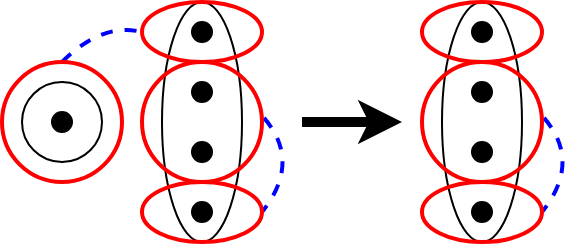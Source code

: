 <mxfile version="26.1.1">
  <diagram name="Page-1" id="J_8jPDjQmSe_VYdiCz8E">
    <mxGraphModel dx="238" dy="353" grid="1" gridSize="10" guides="1" tooltips="1" connect="1" arrows="1" fold="1" page="1" pageScale="1" pageWidth="160" pageHeight="120" math="0" shadow="0">
      <root>
        <mxCell id="0" />
        <mxCell id="1" parent="0" />
        <mxCell id="bKn-HVYRaOfpSE3k-fgb-11" value="" style="endArrow=none;dashed=1;html=1;rounded=0;entryX=0;entryY=0.5;entryDx=0;entryDy=0;exitX=0.5;exitY=0;exitDx=0;exitDy=0;curved=1;strokeColor=#0000FF;strokeWidth=2;" parent="1" source="bKn-HVYRaOfpSE3k-fgb-2" target="bKn-HVYRaOfpSE3k-fgb-3" edge="1">
          <mxGeometry width="50" height="50" relative="1" as="geometry">
            <mxPoint x="210" y="70" as="sourcePoint" />
            <mxPoint x="260" y="20" as="targetPoint" />
            <Array as="points">
              <mxPoint x="230" y="10" />
            </Array>
          </mxGeometry>
        </mxCell>
        <mxCell id="bKn-HVYRaOfpSE3k-fgb-15" value="" style="endArrow=none;dashed=1;html=1;rounded=0;entryX=1;entryY=0.5;entryDx=0;entryDy=0;exitX=1.017;exitY=0.466;exitDx=0;exitDy=0;curved=1;strokeColor=#0000FF;exitPerimeter=0;strokeWidth=2;" parent="1" source="bKn-HVYRaOfpSE3k-fgb-1" target="bKn-HVYRaOfpSE3k-fgb-4" edge="1">
          <mxGeometry width="50" height="50" relative="1" as="geometry">
            <mxPoint x="231" y="49" as="sourcePoint" />
            <mxPoint x="260" y="25" as="targetPoint" />
            <Array as="points">
              <mxPoint x="330" y="80" />
            </Array>
          </mxGeometry>
        </mxCell>
        <mxCell id="bKn-HVYRaOfpSE3k-fgb-19" value="" style="group" parent="1" vertex="1" connectable="0">
          <mxGeometry x="400" width="40" height="120" as="geometry" />
        </mxCell>
        <mxCell id="bKn-HVYRaOfpSE3k-fgb-20" value="" style="ellipse;whiteSpace=wrap;html=1;fillColor=none;" parent="bKn-HVYRaOfpSE3k-fgb-19" vertex="1">
          <mxGeometry width="40" height="120" as="geometry" />
        </mxCell>
        <mxCell id="bKn-HVYRaOfpSE3k-fgb-21" value="" style="ellipse;whiteSpace=wrap;html=1;fillColor=#000000;strokeColor=default;align=center;verticalAlign=middle;fontFamily=Helvetica;fontSize=12;fontColor=default;" parent="bKn-HVYRaOfpSE3k-fgb-19" vertex="1">
          <mxGeometry x="15" y="70" width="10" height="10" as="geometry" />
        </mxCell>
        <mxCell id="bKn-HVYRaOfpSE3k-fgb-22" value="" style="ellipse;whiteSpace=wrap;html=1;fillColor=#000000;strokeColor=default;align=center;verticalAlign=middle;fontFamily=Helvetica;fontSize=12;fontColor=default;" parent="bKn-HVYRaOfpSE3k-fgb-19" vertex="1">
          <mxGeometry x="15" y="100" width="10" height="10" as="geometry" />
        </mxCell>
        <mxCell id="bKn-HVYRaOfpSE3k-fgb-23" value="" style="ellipse;whiteSpace=wrap;html=1;fillColor=#000000;strokeColor=default;align=center;verticalAlign=middle;fontFamily=Helvetica;fontSize=12;fontColor=default;" parent="bKn-HVYRaOfpSE3k-fgb-19" vertex="1">
          <mxGeometry x="15" y="10" width="10" height="10" as="geometry" />
        </mxCell>
        <mxCell id="bKn-HVYRaOfpSE3k-fgb-24" value="" style="ellipse;whiteSpace=wrap;html=1;fillColor=#000000;strokeColor=default;align=center;verticalAlign=middle;fontFamily=Helvetica;fontSize=12;fontColor=default;" parent="bKn-HVYRaOfpSE3k-fgb-19" vertex="1">
          <mxGeometry x="15" y="40" width="10" height="10" as="geometry" />
        </mxCell>
        <mxCell id="bKn-HVYRaOfpSE3k-fgb-25" value="" style="endArrow=none;dashed=1;html=1;rounded=0;entryX=1;entryY=0.5;entryDx=0;entryDy=0;exitX=1.017;exitY=0.466;exitDx=0;exitDy=0;curved=1;strokeColor=#0000FF;exitPerimeter=0;strokeWidth=2;" parent="1" source="bKn-HVYRaOfpSE3k-fgb-16" target="bKn-HVYRaOfpSE3k-fgb-18" edge="1">
          <mxGeometry width="50" height="50" relative="1" as="geometry">
            <mxPoint x="371" y="49" as="sourcePoint" />
            <mxPoint x="400" y="25" as="targetPoint" />
            <Array as="points">
              <mxPoint x="470" y="80" />
            </Array>
          </mxGeometry>
        </mxCell>
        <mxCell id="bKn-HVYRaOfpSE3k-fgb-5" value="" style="group" parent="1" vertex="1" connectable="0">
          <mxGeometry x="260" width="40" height="120" as="geometry" />
        </mxCell>
        <mxCell id="bKn-HVYRaOfpSE3k-fgb-6" value="" style="ellipse;whiteSpace=wrap;html=1;fillColor=none;" parent="bKn-HVYRaOfpSE3k-fgb-5" vertex="1">
          <mxGeometry width="40" height="120" as="geometry" />
        </mxCell>
        <mxCell id="bKn-HVYRaOfpSE3k-fgb-7" value="" style="ellipse;whiteSpace=wrap;html=1;fillColor=#000000;strokeColor=default;align=center;verticalAlign=middle;fontFamily=Helvetica;fontSize=12;fontColor=default;" parent="bKn-HVYRaOfpSE3k-fgb-5" vertex="1">
          <mxGeometry x="15" y="70" width="10" height="10" as="geometry" />
        </mxCell>
        <mxCell id="bKn-HVYRaOfpSE3k-fgb-8" value="" style="ellipse;whiteSpace=wrap;html=1;fillColor=#000000;strokeColor=default;align=center;verticalAlign=middle;fontFamily=Helvetica;fontSize=12;fontColor=default;" parent="bKn-HVYRaOfpSE3k-fgb-5" vertex="1">
          <mxGeometry x="15" y="100" width="10" height="10" as="geometry" />
        </mxCell>
        <mxCell id="bKn-HVYRaOfpSE3k-fgb-9" value="" style="ellipse;whiteSpace=wrap;html=1;fillColor=#000000;strokeColor=default;align=center;verticalAlign=middle;fontFamily=Helvetica;fontSize=12;fontColor=default;" parent="bKn-HVYRaOfpSE3k-fgb-5" vertex="1">
          <mxGeometry x="15" y="10" width="10" height="10" as="geometry" />
        </mxCell>
        <mxCell id="bKn-HVYRaOfpSE3k-fgb-10" value="" style="ellipse;whiteSpace=wrap;html=1;fillColor=#000000;strokeColor=default;align=center;verticalAlign=middle;fontFamily=Helvetica;fontSize=12;fontColor=default;" parent="bKn-HVYRaOfpSE3k-fgb-5" vertex="1">
          <mxGeometry x="15" y="40" width="10" height="10" as="geometry" />
        </mxCell>
        <mxCell id="bKn-HVYRaOfpSE3k-fgb-1" value="" style="ellipse;whiteSpace=wrap;html=1;fillColor=none;strokeColor=#FF0000;strokeWidth=2;" parent="1" vertex="1">
          <mxGeometry x="250" y="30" width="60" height="60" as="geometry" />
        </mxCell>
        <mxCell id="bKn-HVYRaOfpSE3k-fgb-3" value="" style="ellipse;whiteSpace=wrap;html=1;fillColor=none;strokeColor=#FF0000;strokeWidth=2;" parent="1" vertex="1">
          <mxGeometry x="250" width="60" height="30" as="geometry" />
        </mxCell>
        <mxCell id="bKn-HVYRaOfpSE3k-fgb-4" value="" style="ellipse;whiteSpace=wrap;html=1;fillColor=none;strokeColor=#FF0000;strokeWidth=2;" parent="1" vertex="1">
          <mxGeometry x="250" y="90" width="60" height="30" as="geometry" />
        </mxCell>
        <mxCell id="bKn-HVYRaOfpSE3k-fgb-16" value="" style="ellipse;whiteSpace=wrap;html=1;fillColor=none;strokeColor=#FF0000;strokeWidth=2;" parent="1" vertex="1">
          <mxGeometry x="390" y="30" width="60" height="60" as="geometry" />
        </mxCell>
        <mxCell id="bKn-HVYRaOfpSE3k-fgb-17" value="" style="ellipse;whiteSpace=wrap;html=1;fillColor=none;strokeColor=#FF0000;strokeWidth=2;" parent="1" vertex="1">
          <mxGeometry x="390" width="60" height="30" as="geometry" />
        </mxCell>
        <mxCell id="bKn-HVYRaOfpSE3k-fgb-18" value="" style="ellipse;whiteSpace=wrap;html=1;fillColor=none;strokeColor=#FF0000;strokeWidth=2;" parent="1" vertex="1">
          <mxGeometry x="390" y="90" width="60" height="30" as="geometry" />
        </mxCell>
        <mxCell id="bKn-HVYRaOfpSE3k-fgb-2" value="" style="ellipse;whiteSpace=wrap;html=1;fillColor=none;strokeColor=#FF0000;strokeWidth=2;" parent="1" vertex="1">
          <mxGeometry x="180" y="30" width="60" height="60" as="geometry" />
        </mxCell>
        <mxCell id="ExbS7JiDTNbnzrvtenDz-1" value="" style="endArrow=classic;html=1;rounded=0;strokeWidth=5;" parent="1" edge="1">
          <mxGeometry width="50" height="50" relative="1" as="geometry">
            <mxPoint x="330" y="60" as="sourcePoint" />
            <mxPoint x="380" y="60" as="targetPoint" />
          </mxGeometry>
        </mxCell>
        <mxCell id="SJmQ3aiSbRRY5hFL9vdE-1" value="" style="group" vertex="1" connectable="0" parent="1">
          <mxGeometry x="190" y="40" width="40" height="40" as="geometry" />
        </mxCell>
        <mxCell id="bKn-HVYRaOfpSE3k-fgb-13" value="" style="ellipse;whiteSpace=wrap;html=1;fillColor=none;" parent="SJmQ3aiSbRRY5hFL9vdE-1" vertex="1">
          <mxGeometry width="40" height="40" as="geometry" />
        </mxCell>
        <mxCell id="bKn-HVYRaOfpSE3k-fgb-14" value="" style="ellipse;whiteSpace=wrap;html=1;fillColor=#000000;strokeColor=default;align=center;verticalAlign=middle;fontFamily=Helvetica;fontSize=12;fontColor=default;" parent="SJmQ3aiSbRRY5hFL9vdE-1" vertex="1">
          <mxGeometry x="15" y="15" width="10" height="10" as="geometry" />
        </mxCell>
      </root>
    </mxGraphModel>
  </diagram>
</mxfile>

